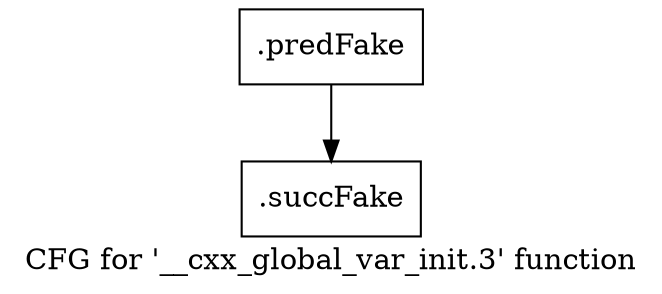 digraph "CFG for '__cxx_global_var_init.3' function" {
	label="CFG for '__cxx_global_var_init.3' function";

	Node0x4727a80 [shape=record,filename="/media/miguel/NewVolume/Linux/Xilinx/Vitis_HLS/2020.2/tps/lnx64/gcc-6.2.0/lib/gcc/x86_64-pc-linux-gnu/6.2.0/../../../../include/c++/6.2.0/iostream",linenumber="74",label="{.predFake}"];
	Node0x4727a80 -> Node0x4840440[ callList="" memoryops="" filename="/media/miguel/NewVolume/Linux/Xilinx/Vitis_HLS/2020.2/tps/lnx64/gcc-6.2.0/lib/gcc/x86_64-pc-linux-gnu/6.2.0/../../../../include/c++/6.2.0/iostream" execusionnum="0"];
	Node0x4840440 [shape=record,filename="/media/miguel/NewVolume/Linux/Xilinx/Vitis_HLS/2020.2/tps/lnx64/gcc-6.2.0/lib/gcc/x86_64-pc-linux-gnu/6.2.0/../../../../include/c++/6.2.0/iostream",linenumber="74",label="{.succFake}"];
}
